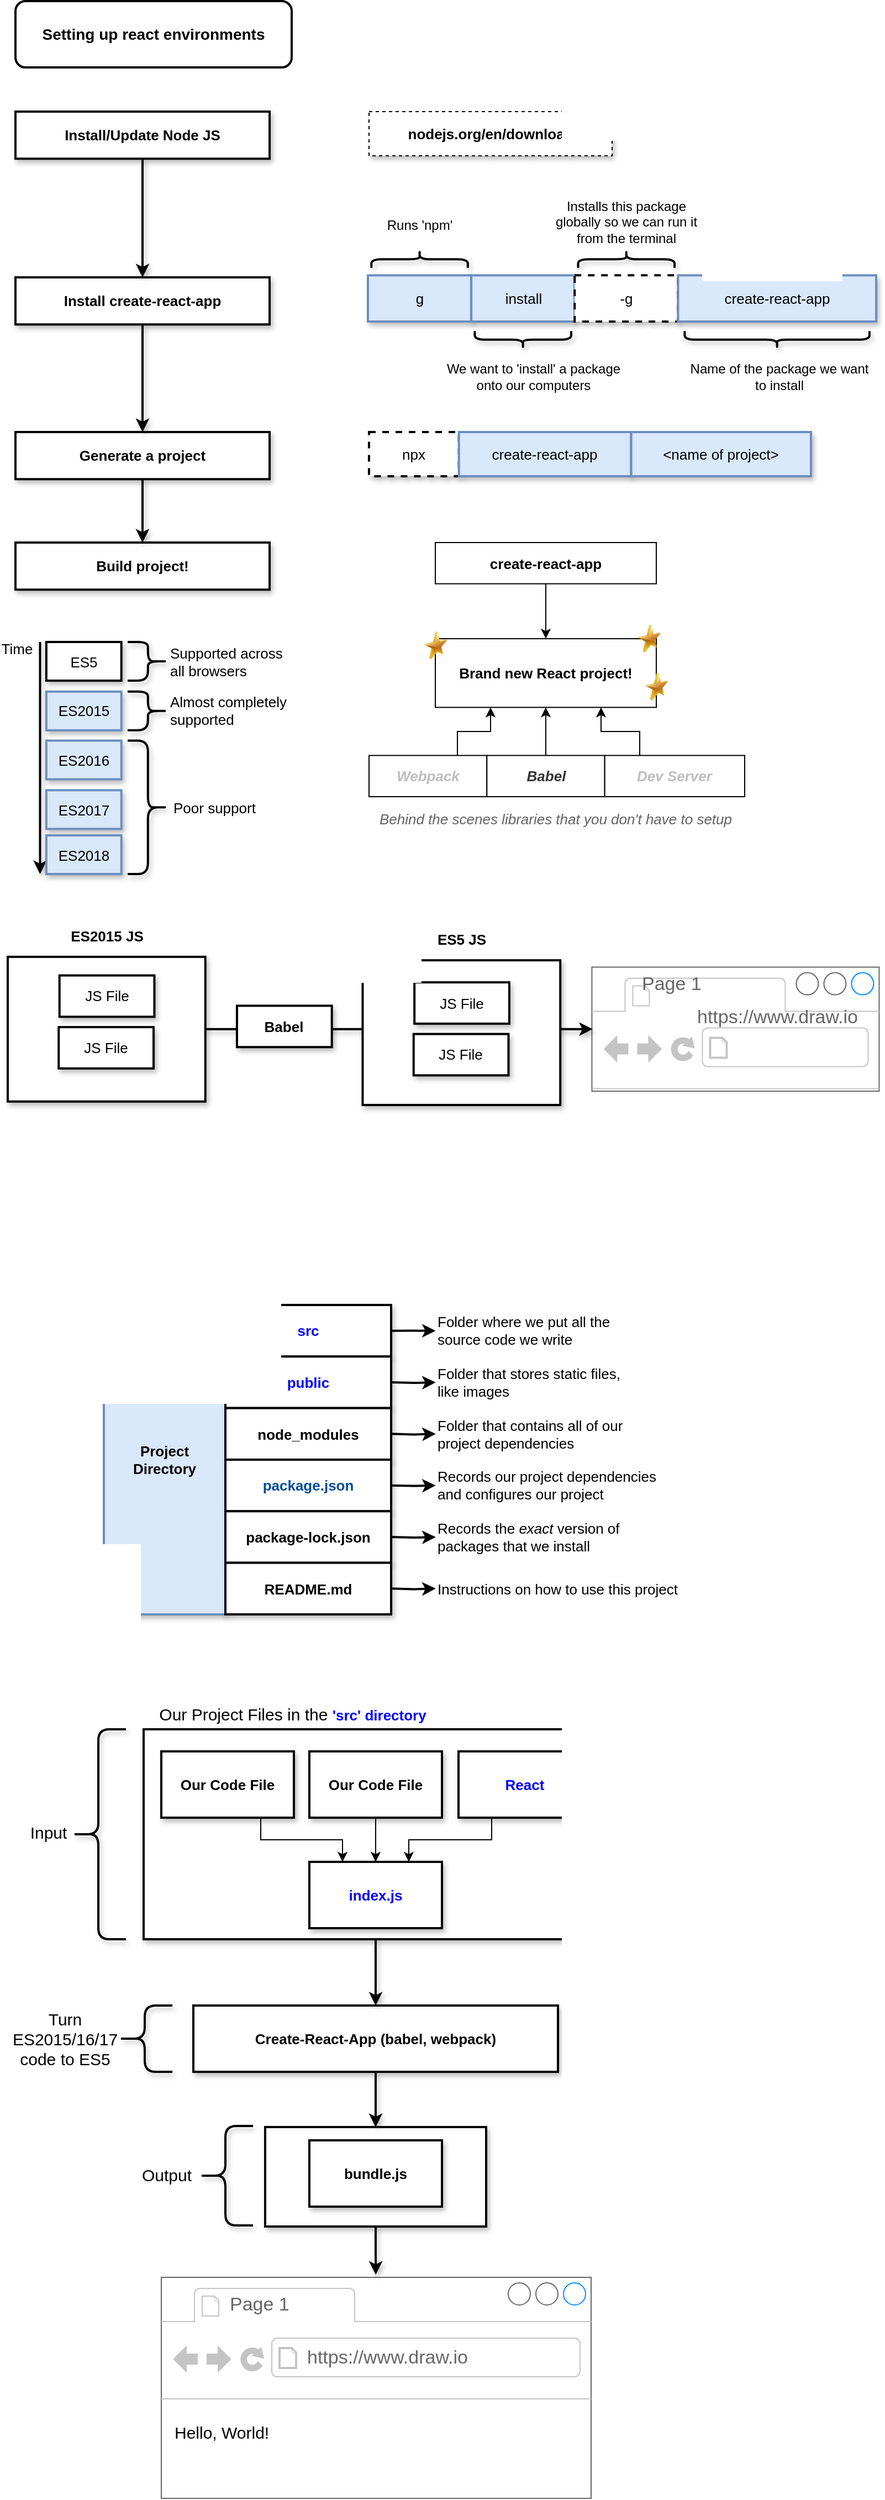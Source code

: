 <mxfile version="12.6.1" type="device"><diagram id="K9d_a1c6Gn36v33WTnXi" name="Page-1"><mxGraphModel dx="1982" dy="846" grid="1" gridSize="10" guides="1" tooltips="1" connect="1" arrows="1" fold="1" page="1" pageScale="1" pageWidth="827" pageHeight="1169" math="0" shadow="0"><root><mxCell id="0"/><mxCell id="1" parent="0"/><mxCell id="kn4ThTvTUVUzfic3FsaT-1" value="&lt;font style=&quot;font-size: 14px&quot;&gt;&lt;b&gt;Setting up react environments&lt;/b&gt;&lt;/font&gt;" style="rounded=1;whiteSpace=wrap;html=1;strokeWidth=2;" vertex="1" parent="1"><mxGeometry x="40" y="20" width="250" height="60" as="geometry"/></mxCell><mxCell id="kn4ThTvTUVUzfic3FsaT-8" value="nodejs.org/en/download" style="rounded=0;whiteSpace=wrap;html=1;shadow=1;glass=0;comic=0;strokeWidth=1;fontSize=13;fontStyle=1;dashed=1;" vertex="1" parent="1"><mxGeometry x="360" y="120" width="220" height="40" as="geometry"/></mxCell><mxCell id="kn4ThTvTUVUzfic3FsaT-31" value="" style="group" vertex="1" connectable="0" parent="1"><mxGeometry x="359" y="130" width="460" height="210" as="geometry"/></mxCell><mxCell id="kn4ThTvTUVUzfic3FsaT-18" value="" style="group" vertex="1" connectable="0" parent="kn4ThTvTUVUzfic3FsaT-31"><mxGeometry y="10" width="460" height="200" as="geometry"/></mxCell><mxCell id="kn4ThTvTUVUzfic3FsaT-19" value="g" style="rounded=0;whiteSpace=wrap;html=1;shadow=1;glass=0;comic=0;strokeWidth=2;fontSize=13;align=center;fillColor=#dae8fc;strokeColor=#6c8ebf;" vertex="1" parent="kn4ThTvTUVUzfic3FsaT-18"><mxGeometry y="128.18" width="93.56" height="41.82" as="geometry"/></mxCell><mxCell id="kn4ThTvTUVUzfic3FsaT-20" value="install" style="rounded=0;whiteSpace=wrap;html=1;shadow=1;glass=0;comic=0;strokeWidth=2;fontSize=13;align=center;fillColor=#dae8fc;strokeColor=#6c8ebf;" vertex="1" parent="kn4ThTvTUVUzfic3FsaT-18"><mxGeometry x="93.56" y="128.18" width="93.56" height="41.82" as="geometry"/></mxCell><mxCell id="kn4ThTvTUVUzfic3FsaT-21" value="-g" style="rounded=0;whiteSpace=wrap;html=1;shadow=1;glass=0;comic=0;strokeWidth=2;fontSize=13;align=center;dashed=1;" vertex="1" parent="kn4ThTvTUVUzfic3FsaT-18"><mxGeometry x="187.12" y="128.18" width="93.56" height="41.82" as="geometry"/></mxCell><mxCell id="kn4ThTvTUVUzfic3FsaT-22" value="create-react-app" style="rounded=0;whiteSpace=wrap;html=1;shadow=1;glass=0;comic=0;strokeWidth=2;fontSize=13;align=center;fillColor=#dae8fc;strokeColor=#6c8ebf;" vertex="1" parent="kn4ThTvTUVUzfic3FsaT-18"><mxGeometry x="280.68" y="128.18" width="179.32" height="41.82" as="geometry"/></mxCell><mxCell id="kn4ThTvTUVUzfic3FsaT-23" value="" style="shape=curlyBracket;whiteSpace=wrap;html=1;rounded=1;shadow=1;glass=0;comic=0;strokeWidth=2;fontSize=26;align=center;rotation=90;" vertex="1" parent="kn4ThTvTUVUzfic3FsaT-18"><mxGeometry x="38.983" y="70" width="15.593" height="87.273" as="geometry"/></mxCell><mxCell id="kn4ThTvTUVUzfic3FsaT-24" value="" style="shape=curlyBracket;whiteSpace=wrap;html=1;rounded=1;shadow=1;glass=0;comic=0;strokeWidth=2;fontSize=26;align=center;rotation=-90;" vertex="1" parent="kn4ThTvTUVUzfic3FsaT-18"><mxGeometry x="132.542" y="142.727" width="15.593" height="87.273" as="geometry"/></mxCell><mxCell id="kn4ThTvTUVUzfic3FsaT-25" value="" style="shape=curlyBracket;whiteSpace=wrap;html=1;rounded=1;shadow=1;glass=0;comic=0;strokeWidth=2;fontSize=26;align=center;rotation=90;" vertex="1" parent="kn4ThTvTUVUzfic3FsaT-18"><mxGeometry x="226.102" y="70" width="15.593" height="87.273" as="geometry"/></mxCell><mxCell id="kn4ThTvTUVUzfic3FsaT-26" value="" style="shape=curlyBracket;whiteSpace=wrap;html=1;rounded=1;shadow=1;glass=0;comic=0;strokeWidth=2;fontSize=26;align=center;rotation=-90;" vertex="1" parent="kn4ThTvTUVUzfic3FsaT-18"><mxGeometry x="362.542" y="102.727" width="15.593" height="167.273" as="geometry"/></mxCell><mxCell id="kn4ThTvTUVUzfic3FsaT-27" value="We want to 'install' a package &lt;br&gt;onto our computers" style="text;html=1;strokeColor=none;fillColor=none;align=center;verticalAlign=middle;whiteSpace=wrap;rounded=0;shadow=1;glass=0;comic=0;fontSize=12;" vertex="1" parent="kn4ThTvTUVUzfic3FsaT-18"><mxGeometry x="50" y="200" width="200" height="40" as="geometry"/></mxCell><mxCell id="kn4ThTvTUVUzfic3FsaT-28" value="Name of the package we want to install" style="text;html=1;strokeColor=none;fillColor=none;align=center;verticalAlign=middle;whiteSpace=wrap;rounded=0;shadow=1;glass=0;comic=0;fontSize=12;" vertex="1" parent="kn4ThTvTUVUzfic3FsaT-18"><mxGeometry x="285" y="200" width="175" height="40" as="geometry"/></mxCell><mxCell id="kn4ThTvTUVUzfic3FsaT-29" value="Installs this package globally so we can run it from the terminal" style="text;html=1;strokeColor=none;fillColor=none;align=center;verticalAlign=middle;whiteSpace=wrap;rounded=0;shadow=1;glass=0;comic=0;fontSize=12;" vertex="1" parent="kn4ThTvTUVUzfic3FsaT-31"><mxGeometry x="158.9" y="70" width="150" height="40" as="geometry"/></mxCell><mxCell id="kn4ThTvTUVUzfic3FsaT-30" value="Runs 'npm'" style="text;html=1;strokeColor=none;fillColor=none;align=center;verticalAlign=middle;whiteSpace=wrap;rounded=0;shadow=1;glass=0;comic=0;fontSize=12;" vertex="1" parent="kn4ThTvTUVUzfic3FsaT-31"><mxGeometry x="6.78" y="72.73" width="80" height="40" as="geometry"/></mxCell><mxCell id="kn4ThTvTUVUzfic3FsaT-10" value="Install/Update Node JS" style="rounded=0;whiteSpace=wrap;html=1;shadow=1;strokeWidth=2;fontSize=13;align=center;fontStyle=1" vertex="1" parent="1"><mxGeometry x="40" y="120" width="230" height="42.632" as="geometry"/></mxCell><mxCell id="kn4ThTvTUVUzfic3FsaT-12" value="Install create-react-app" style="rounded=0;whiteSpace=wrap;html=1;shadow=1;strokeWidth=2;fontSize=13;align=center;fontStyle=1" vertex="1" parent="1"><mxGeometry x="40" y="269.995" width="230" height="42.632" as="geometry"/></mxCell><mxCell id="kn4ThTvTUVUzfic3FsaT-9" style="edgeStyle=orthogonalEdgeStyle;rounded=0;comic=0;html=1;exitX=0.5;exitY=1;entryX=0.5;entryY=0;shadow=1;jettySize=auto;orthogonalLoop=1;strokeWidth=2;fontSize=13;" edge="1" parent="1" source="kn4ThTvTUVUzfic3FsaT-10" target="kn4ThTvTUVUzfic3FsaT-12"><mxGeometry relative="1" as="geometry"/></mxCell><mxCell id="kn4ThTvTUVUzfic3FsaT-14" value="Generate a project" style="rounded=0;whiteSpace=wrap;html=1;shadow=1;strokeWidth=2;fontSize=13;align=center;fontStyle=1" vertex="1" parent="1"><mxGeometry x="40" y="410.001" width="230" height="42.632" as="geometry"/></mxCell><mxCell id="kn4ThTvTUVUzfic3FsaT-11" style="edgeStyle=orthogonalEdgeStyle;rounded=0;comic=0;html=1;exitX=0.5;exitY=1;shadow=1;jettySize=auto;orthogonalLoop=1;strokeWidth=2;fontSize=13;" edge="1" parent="1" source="kn4ThTvTUVUzfic3FsaT-12" target="kn4ThTvTUVUzfic3FsaT-14"><mxGeometry relative="1" as="geometry"/></mxCell><mxCell id="kn4ThTvTUVUzfic3FsaT-15" value="Build project!" style="rounded=0;whiteSpace=wrap;html=1;shadow=1;strokeWidth=2;fontSize=13;align=center;fontStyle=1" vertex="1" parent="1"><mxGeometry x="40" y="509.998" width="230" height="42.632" as="geometry"/></mxCell><mxCell id="kn4ThTvTUVUzfic3FsaT-13" style="edgeStyle=orthogonalEdgeStyle;rounded=0;comic=0;html=1;exitX=0.5;exitY=1;entryX=0.5;entryY=0;shadow=1;jettySize=auto;orthogonalLoop=1;strokeWidth=2;fontSize=13;" edge="1" parent="1" source="kn4ThTvTUVUzfic3FsaT-14" target="kn4ThTvTUVUzfic3FsaT-15"><mxGeometry relative="1" as="geometry"/></mxCell><mxCell id="kn4ThTvTUVUzfic3FsaT-32" value="" style="group" vertex="1" connectable="0" parent="1"><mxGeometry x="360" y="410" width="400" height="40" as="geometry"/></mxCell><mxCell id="kn4ThTvTUVUzfic3FsaT-33" value="npx" style="rounded=0;whiteSpace=wrap;html=1;shadow=1;glass=0;comic=0;strokeWidth=2;fontSize=13;align=center;dashed=1;" vertex="1" parent="kn4ThTvTUVUzfic3FsaT-32"><mxGeometry width="81.356" height="40" as="geometry"/></mxCell><mxCell id="kn4ThTvTUVUzfic3FsaT-34" value="create-react-app" style="rounded=0;whiteSpace=wrap;html=1;shadow=1;glass=0;comic=0;strokeWidth=2;fontSize=13;align=center;fillColor=#dae8fc;strokeColor=#6c8ebf;" vertex="1" parent="kn4ThTvTUVUzfic3FsaT-32"><mxGeometry x="81.356" width="155.932" height="40" as="geometry"/></mxCell><mxCell id="kn4ThTvTUVUzfic3FsaT-35" value="&amp;lt;name of project&amp;gt;" style="rounded=0;whiteSpace=wrap;html=1;shadow=1;glass=0;comic=0;strokeWidth=2;fontSize=13;align=center;fillColor=#dae8fc;strokeColor=#6c8ebf;" vertex="1" parent="kn4ThTvTUVUzfic3FsaT-32"><mxGeometry x="237.288" width="162.712" height="40" as="geometry"/></mxCell><mxCell id="kn4ThTvTUVUzfic3FsaT-53" value="" style="group" vertex="1" connectable="0" parent="1"><mxGeometry x="360" y="510" width="340" height="260" as="geometry"/></mxCell><mxCell id="kn4ThTvTUVUzfic3FsaT-54" value="Behind the scenes libraries that you don't have to setup" style="text;html=1;strokeColor=none;fillColor=none;align=center;verticalAlign=middle;whiteSpace=wrap;fontSize=13;fontColor=#636363;fontStyle=2" vertex="1" parent="kn4ThTvTUVUzfic3FsaT-53"><mxGeometry x="7.5" y="240" width="322" height="20" as="geometry"/></mxCell><mxCell id="kn4ThTvTUVUzfic3FsaT-55" value="" style="group" vertex="1" connectable="0" parent="kn4ThTvTUVUzfic3FsaT-53"><mxGeometry width="340" height="230" as="geometry"/></mxCell><mxCell id="kn4ThTvTUVUzfic3FsaT-56" value="create-react-app" style="rounded=0;whiteSpace=wrap;html=1;fontSize=13;fontColor=#000000;fontStyle=1" vertex="1" parent="kn4ThTvTUVUzfic3FsaT-55"><mxGeometry x="60" width="200.0" height="37.297" as="geometry"/></mxCell><mxCell id="kn4ThTvTUVUzfic3FsaT-57" value="Brand new React project!" style="rounded=0;whiteSpace=wrap;html=1;fontSize=13;fontColor=#000000;fontStyle=1" vertex="1" parent="kn4ThTvTUVUzfic3FsaT-55"><mxGeometry x="60" y="87.027" width="200.0" height="62.162" as="geometry"/></mxCell><mxCell id="kn4ThTvTUVUzfic3FsaT-58" value="" style="edgeStyle=orthogonalEdgeStyle;rounded=0;html=1;jettySize=auto;orthogonalLoop=1;fontSize=33;fontColor=#000000;" edge="1" parent="kn4ThTvTUVUzfic3FsaT-55" source="kn4ThTvTUVUzfic3FsaT-56" target="kn4ThTvTUVUzfic3FsaT-57"><mxGeometry relative="1" as="geometry"/></mxCell><mxCell id="kn4ThTvTUVUzfic3FsaT-59" value="" style="image;html=1;labelBackgroundColor=#ffffff;image=img/lib/clip_art/general/Star_128x128.png;fontSize=33;fontColor=#000000;" vertex="1" parent="kn4ThTvTUVUzfic3FsaT-55"><mxGeometry x="46.667" y="80.811" width="26.667" height="24.865" as="geometry"/></mxCell><mxCell id="kn4ThTvTUVUzfic3FsaT-60" value="" style="image;html=1;labelBackgroundColor=#ffffff;image=img/lib/clip_art/general/Star_128x128.png;fontSize=33;fontColor=#000000;" vertex="1" parent="kn4ThTvTUVUzfic3FsaT-55"><mxGeometry x="240" y="74.595" width="26.667" height="24.865" as="geometry"/></mxCell><mxCell id="kn4ThTvTUVUzfic3FsaT-61" value="" style="image;html=1;labelBackgroundColor=#ffffff;image=img/lib/clip_art/general/Star_128x128.png;fontSize=33;fontColor=#000000;" vertex="1" parent="kn4ThTvTUVUzfic3FsaT-55"><mxGeometry x="246.667" y="118.108" width="26.667" height="24.865" as="geometry"/></mxCell><mxCell id="kn4ThTvTUVUzfic3FsaT-62" style="edgeStyle=orthogonalEdgeStyle;rounded=0;html=1;exitX=0.75;exitY=0;entryX=0.25;entryY=1;jettySize=auto;orthogonalLoop=1;fontSize=33;fontColor=#BDBDBD;" edge="1" parent="kn4ThTvTUVUzfic3FsaT-55" source="kn4ThTvTUVUzfic3FsaT-63" target="kn4ThTvTUVUzfic3FsaT-57"><mxGeometry relative="1" as="geometry"/></mxCell><mxCell id="kn4ThTvTUVUzfic3FsaT-63" value="Webpack" style="rounded=0;whiteSpace=wrap;html=1;fontSize=13;fontColor=#BDBDBD;fontStyle=3" vertex="1" parent="kn4ThTvTUVUzfic3FsaT-55"><mxGeometry y="192.703" width="106.667" height="37.297" as="geometry"/></mxCell><mxCell id="kn4ThTvTUVUzfic3FsaT-64" style="edgeStyle=orthogonalEdgeStyle;rounded=0;html=1;exitX=0.5;exitY=0;entryX=0.5;entryY=1;jettySize=auto;orthogonalLoop=1;fontSize=33;fontColor=#BDBDBD;" edge="1" parent="kn4ThTvTUVUzfic3FsaT-55" source="kn4ThTvTUVUzfic3FsaT-65" target="kn4ThTvTUVUzfic3FsaT-57"><mxGeometry relative="1" as="geometry"/></mxCell><mxCell id="kn4ThTvTUVUzfic3FsaT-65" value="&lt;font color=&quot;#333333&quot;&gt;Babel&lt;/font&gt;" style="rounded=0;whiteSpace=wrap;html=1;fontSize=13;fontColor=#BDBDBD;fontStyle=3" vertex="1" parent="kn4ThTvTUVUzfic3FsaT-55"><mxGeometry x="106.667" y="192.703" width="106.667" height="37.297" as="geometry"/></mxCell><mxCell id="kn4ThTvTUVUzfic3FsaT-66" style="edgeStyle=orthogonalEdgeStyle;rounded=0;html=1;exitX=0.25;exitY=0;entryX=0.75;entryY=1;jettySize=auto;orthogonalLoop=1;fontSize=33;fontColor=#BDBDBD;" edge="1" parent="kn4ThTvTUVUzfic3FsaT-55" source="kn4ThTvTUVUzfic3FsaT-67" target="kn4ThTvTUVUzfic3FsaT-57"><mxGeometry relative="1" as="geometry"/></mxCell><mxCell id="kn4ThTvTUVUzfic3FsaT-67" value="Dev Server" style="rounded=0;whiteSpace=wrap;html=1;fontSize=13;fontColor=#BDBDBD;fontStyle=3" vertex="1" parent="kn4ThTvTUVUzfic3FsaT-55"><mxGeometry x="213.333" y="192.703" width="126.667" height="37.297" as="geometry"/></mxCell><mxCell id="kn4ThTvTUVUzfic3FsaT-68" value="" style="group" vertex="1" connectable="0" parent="1"><mxGeometry x="33" y="860" width="778.713" height="159" as="geometry"/></mxCell><mxCell id="kn4ThTvTUVUzfic3FsaT-69" value="" style="rounded=0;whiteSpace=wrap;html=1;shadow=1;strokeWidth=2;fontSize=13;align=center;" vertex="1" parent="kn4ThTvTUVUzfic3FsaT-68"><mxGeometry y="24.941" width="178.861" height="130.941" as="geometry"/></mxCell><mxCell id="kn4ThTvTUVUzfic3FsaT-70" value="" style="strokeWidth=1;shadow=0;dashed=0;align=center;html=1;shape=mxgraph.mockup.containers.browserWindow;rSize=0;fillColor=#ffffff;strokeColor=#666666;mainText=,;recursiveResize=0;fontSize=33;" vertex="1" parent="kn4ThTvTUVUzfic3FsaT-68"><mxGeometry x="528.713" y="34.294" width="250" height="112.235" as="geometry"/></mxCell><mxCell id="kn4ThTvTUVUzfic3FsaT-71" value="Page 1" style="strokeWidth=1;shadow=0;dashed=0;align=center;html=1;shape=mxgraph.mockup.containers.anchor;fontSize=17;fontColor=#666666;align=left;" vertex="1" parent="kn4ThTvTUVUzfic3FsaT-70"><mxGeometry x="42.927" y="7.482" width="78.699" height="16.212" as="geometry"/></mxCell><mxCell id="kn4ThTvTUVUzfic3FsaT-72" value="https://www.draw.io" style="strokeWidth=1;shadow=0;dashed=0;align=center;html=1;shape=mxgraph.mockup.containers.anchor;rSize=0;fontSize=17;fontColor=#666666;align=left;" vertex="1" parent="kn4ThTvTUVUzfic3FsaT-70"><mxGeometry x="93.01" y="37.41" width="156.99" height="16.21" as="geometry"/></mxCell><mxCell id="kn4ThTvTUVUzfic3FsaT-73" style="edgeStyle=orthogonalEdgeStyle;rounded=0;comic=0;html=1;exitX=1;exitY=0.5;entryX=0.003;entryY=0.5;entryPerimeter=0;shadow=1;jettySize=auto;orthogonalLoop=1;strokeWidth=2;fontSize=33;" edge="1" parent="kn4ThTvTUVUzfic3FsaT-68" source="kn4ThTvTUVUzfic3FsaT-69" target="kn4ThTvTUVUzfic3FsaT-70"><mxGeometry relative="1" as="geometry"/></mxCell><mxCell id="kn4ThTvTUVUzfic3FsaT-74" value="ES2015 JS" style="text;html=1;strokeColor=none;fillColor=none;align=center;verticalAlign=middle;whiteSpace=wrap;shadow=1;fontSize=13;fontStyle=1" vertex="1" parent="kn4ThTvTUVUzfic3FsaT-68"><mxGeometry x="3.577" width="171.706" height="12.471" as="geometry"/></mxCell><mxCell id="kn4ThTvTUVUzfic3FsaT-75" value="Babel" style="rounded=0;whiteSpace=wrap;html=1;shadow=1;strokeWidth=2;fontSize=13;fontColor=#000000;align=center;fontStyle=1" vertex="1" parent="kn4ThTvTUVUzfic3FsaT-68"><mxGeometry x="207.479" y="69.212" width="85.853" height="37.412" as="geometry"/></mxCell><mxCell id="kn4ThTvTUVUzfic3FsaT-76" value="" style="rounded=0;whiteSpace=wrap;html=1;shadow=1;strokeWidth=2;fontSize=13;align=center;" vertex="1" parent="kn4ThTvTUVUzfic3FsaT-68"><mxGeometry x="321.234" y="28.059" width="178.861" height="130.941" as="geometry"/></mxCell><mxCell id="kn4ThTvTUVUzfic3FsaT-77" value="ES5 JS" style="text;html=1;strokeColor=none;fillColor=none;align=center;verticalAlign=middle;whiteSpace=wrap;shadow=1;fontSize=13;fontStyle=1" vertex="1" parent="kn4ThTvTUVUzfic3FsaT-68"><mxGeometry x="324.811" y="3.118" width="171.706" height="12.471" as="geometry"/></mxCell><mxCell id="kn4ThTvTUVUzfic3FsaT-78" value="JS File" style="rounded=0;whiteSpace=wrap;html=1;shadow=1;strokeWidth=2;fontSize=13;align=center;" vertex="1" parent="kn4ThTvTUVUzfic3FsaT-68"><mxGeometry x="46.862" y="41.776" width="85.853" height="37.412" as="geometry"/></mxCell><mxCell id="kn4ThTvTUVUzfic3FsaT-79" value="JS File" style="rounded=0;whiteSpace=wrap;html=1;shadow=1;strokeWidth=2;fontSize=13;align=center;" vertex="1" parent="kn4ThTvTUVUzfic3FsaT-68"><mxGeometry x="46.146" y="88.541" width="85.853" height="37.412" as="geometry"/></mxCell><mxCell id="kn4ThTvTUVUzfic3FsaT-80" value="JS File" style="rounded=0;whiteSpace=wrap;html=1;shadow=1;strokeWidth=2;fontSize=13;align=center;" vertex="1" parent="kn4ThTvTUVUzfic3FsaT-68"><mxGeometry x="368.096" y="48.012" width="85.853" height="37.412" as="geometry"/></mxCell><mxCell id="kn4ThTvTUVUzfic3FsaT-81" value="JS File" style="rounded=0;whiteSpace=wrap;html=1;shadow=1;strokeWidth=2;fontSize=13;align=center;" vertex="1" parent="kn4ThTvTUVUzfic3FsaT-68"><mxGeometry x="367.38" y="94.776" width="85.853" height="37.412" as="geometry"/></mxCell><mxCell id="kn4ThTvTUVUzfic3FsaT-98" value="" style="group" vertex="1" connectable="0" parent="1"><mxGeometry x="30" y="600" width="270" height="210" as="geometry"/></mxCell><mxCell id="kn4ThTvTUVUzfic3FsaT-99" value="" style="endArrow=classic;html=1;shadow=1;strokeWidth=2;fontSize=13;" edge="1" parent="kn4ThTvTUVUzfic3FsaT-98"><mxGeometry width="50" height="50" relative="1" as="geometry"><mxPoint x="32.264" as="sourcePoint"/><mxPoint x="32.264" y="210" as="targetPoint"/></mxGeometry></mxCell><mxCell id="kn4ThTvTUVUzfic3FsaT-100" value="ES5" style="rounded=0;whiteSpace=wrap;html=1;shadow=1;strokeWidth=2;fontSize=13;align=center;" vertex="1" parent="kn4ThTvTUVUzfic3FsaT-98"><mxGeometry x="37.925" width="67.925" height="35.0" as="geometry"/></mxCell><mxCell id="kn4ThTvTUVUzfic3FsaT-101" value="Time" style="text;html=1;strokeColor=none;fillColor=none;align=center;verticalAlign=middle;whiteSpace=wrap;shadow=1;fontSize=13;" vertex="1" parent="kn4ThTvTUVUzfic3FsaT-98"><mxGeometry width="22.642" height="11.667" as="geometry"/></mxCell><mxCell id="kn4ThTvTUVUzfic3FsaT-102" value="ES2015" style="rounded=0;whiteSpace=wrap;html=1;shadow=1;strokeWidth=2;fontSize=13;align=center;fillColor=#dae8fc;strokeColor=#6c8ebf;" vertex="1" parent="kn4ThTvTUVUzfic3FsaT-98"><mxGeometry x="37.925" y="44.917" width="67.925" height="35.0" as="geometry"/></mxCell><mxCell id="kn4ThTvTUVUzfic3FsaT-103" value="ES2016" style="rounded=0;whiteSpace=wrap;html=1;shadow=1;strokeWidth=2;fontSize=13;align=center;fillColor=#dae8fc;strokeColor=#6c8ebf;" vertex="1" parent="kn4ThTvTUVUzfic3FsaT-98"><mxGeometry x="37.925" y="89.25" width="67.925" height="35.0" as="geometry"/></mxCell><mxCell id="kn4ThTvTUVUzfic3FsaT-104" value="ES2017" style="rounded=0;whiteSpace=wrap;html=1;shadow=1;strokeWidth=2;fontSize=13;align=center;fillColor=#dae8fc;strokeColor=#6c8ebf;" vertex="1" parent="kn4ThTvTUVUzfic3FsaT-98"><mxGeometry x="37.925" y="134.167" width="67.925" height="35.0" as="geometry"/></mxCell><mxCell id="kn4ThTvTUVUzfic3FsaT-105" value="" style="shape=curlyBracket;whiteSpace=wrap;html=1;rounded=1;shadow=1;strokeWidth=2;fontSize=13;align=center;rotation=0;direction=west;" vertex="1" parent="kn4ThTvTUVUzfic3FsaT-98"><mxGeometry x="111.509" width="36.792" height="35.0" as="geometry"/></mxCell><mxCell id="kn4ThTvTUVUzfic3FsaT-106" value="Supported across all browsers" style="text;html=1;strokeColor=none;fillColor=none;align=left;verticalAlign=middle;whiteSpace=wrap;shadow=1;fontSize=13;" vertex="1" parent="kn4ThTvTUVUzfic3FsaT-98"><mxGeometry x="148.302" y="11.667" width="118.868" height="11.667" as="geometry"/></mxCell><mxCell id="kn4ThTvTUVUzfic3FsaT-107" value="" style="shape=curlyBracket;whiteSpace=wrap;html=1;rounded=1;shadow=1;strokeWidth=2;fontSize=13;align=center;rotation=0;direction=west;" vertex="1" parent="kn4ThTvTUVUzfic3FsaT-98"><mxGeometry x="111.509" y="44.917" width="36.792" height="35.0" as="geometry"/></mxCell><mxCell id="kn4ThTvTUVUzfic3FsaT-108" value="Almost completely supported" style="text;html=1;strokeColor=none;fillColor=none;align=left;verticalAlign=middle;whiteSpace=wrap;shadow=1;fontSize=13;" vertex="1" parent="kn4ThTvTUVUzfic3FsaT-98"><mxGeometry x="148.302" y="56.583" width="118.868" height="11.667" as="geometry"/></mxCell><mxCell id="kn4ThTvTUVUzfic3FsaT-109" value="" style="shape=curlyBracket;whiteSpace=wrap;html=1;rounded=1;shadow=1;strokeWidth=2;fontSize=13;align=center;rotation=0;direction=west;" vertex="1" parent="kn4ThTvTUVUzfic3FsaT-98"><mxGeometry x="111.509" y="89.25" width="36.792" height="120.75" as="geometry"/></mxCell><mxCell id="kn4ThTvTUVUzfic3FsaT-110" value="Poor support" style="text;html=1;strokeColor=none;fillColor=none;align=left;verticalAlign=middle;whiteSpace=wrap;shadow=1;fontSize=13;" vertex="1" parent="kn4ThTvTUVUzfic3FsaT-98"><mxGeometry x="151.132" y="143.792" width="118.868" height="11.667" as="geometry"/></mxCell><mxCell id="kn4ThTvTUVUzfic3FsaT-111" value="ES2018" style="rounded=0;whiteSpace=wrap;html=1;shadow=1;strokeWidth=2;fontSize=13;align=center;fillColor=#dae8fc;strokeColor=#6c8ebf;" vertex="1" parent="kn4ThTvTUVUzfic3FsaT-98"><mxGeometry x="37.925" y="175.0" width="67.925" height="35.0" as="geometry"/></mxCell><mxCell id="kn4ThTvTUVUzfic3FsaT-112" value="" style="group" vertex="1" connectable="0" parent="1"><mxGeometry x="50" y="1560" width="526" height="720" as="geometry"/></mxCell><mxCell id="kn4ThTvTUVUzfic3FsaT-113" value="" style="rounded=0;whiteSpace=wrap;html=1;shadow=1;strokeWidth=2;fontSize=15;align=center;" vertex="1" parent="kn4ThTvTUVUzfic3FsaT-112"><mxGeometry x="216" y="384" width="200" height="90" as="geometry"/></mxCell><mxCell id="kn4ThTvTUVUzfic3FsaT-114" value="" style="rounded=0;whiteSpace=wrap;html=1;shadow=1;strokeWidth=2;fontSize=15;align=center;" vertex="1" parent="kn4ThTvTUVUzfic3FsaT-112"><mxGeometry x="106" y="24" width="420" height="190" as="geometry"/></mxCell><mxCell id="kn4ThTvTUVUzfic3FsaT-115" value="Our Code File" style="rounded=0;whiteSpace=wrap;html=1;shadow=1;strokeWidth=2;fontSize=13;align=center;fontStyle=1" vertex="1" parent="kn4ThTvTUVUzfic3FsaT-112"><mxGeometry x="122" y="44" width="120" height="60" as="geometry"/></mxCell><mxCell id="kn4ThTvTUVUzfic3FsaT-116" value="&lt;font color=&quot;#0000ff&quot;&gt;index.js&lt;/font&gt;" style="rounded=0;whiteSpace=wrap;html=1;shadow=1;strokeWidth=2;fontSize=13;align=center;fontStyle=1" vertex="1" parent="kn4ThTvTUVUzfic3FsaT-112"><mxGeometry x="256" y="144" width="120" height="60" as="geometry"/></mxCell><mxCell id="kn4ThTvTUVUzfic3FsaT-117" style="edgeStyle=orthogonalEdgeStyle;rounded=0;html=1;exitX=0.75;exitY=1;entryX=0.25;entryY=0;jettySize=auto;orthogonalLoop=1;fontSize=23;fontColor=#636363;" edge="1" parent="kn4ThTvTUVUzfic3FsaT-112" source="kn4ThTvTUVUzfic3FsaT-115" target="kn4ThTvTUVUzfic3FsaT-116"><mxGeometry relative="1" as="geometry"/></mxCell><mxCell id="kn4ThTvTUVUzfic3FsaT-118" style="edgeStyle=orthogonalEdgeStyle;rounded=0;html=1;exitX=0.25;exitY=1;entryX=0.75;entryY=0;jettySize=auto;orthogonalLoop=1;fontSize=23;fontColor=#636363;" edge="1" parent="kn4ThTvTUVUzfic3FsaT-112" source="kn4ThTvTUVUzfic3FsaT-119" target="kn4ThTvTUVUzfic3FsaT-116"><mxGeometry relative="1" as="geometry"/></mxCell><mxCell id="kn4ThTvTUVUzfic3FsaT-119" value="&lt;font color=&quot;#0000ff&quot;&gt;React&lt;/font&gt;" style="rounded=0;whiteSpace=wrap;html=1;shadow=1;strokeWidth=2;fontSize=13;align=center;fontStyle=1" vertex="1" parent="kn4ThTvTUVUzfic3FsaT-112"><mxGeometry x="391" y="44" width="120" height="60" as="geometry"/></mxCell><mxCell id="kn4ThTvTUVUzfic3FsaT-120" style="edgeStyle=orthogonalEdgeStyle;rounded=0;comic=0;html=1;exitX=0.5;exitY=1;entryX=0.5;entryY=0;shadow=1;jettySize=auto;orthogonalLoop=1;strokeWidth=2;fontSize=15;" edge="1" parent="kn4ThTvTUVUzfic3FsaT-112" source="kn4ThTvTUVUzfic3FsaT-121" target="kn4ThTvTUVUzfic3FsaT-113"><mxGeometry relative="1" as="geometry"/></mxCell><mxCell id="kn4ThTvTUVUzfic3FsaT-121" value="Create-React-App (babel, webpack)" style="rounded=0;whiteSpace=wrap;html=1;shadow=1;strokeWidth=2;fontSize=13;align=center;fontStyle=1" vertex="1" parent="kn4ThTvTUVUzfic3FsaT-112"><mxGeometry x="151" y="274" width="330" height="60" as="geometry"/></mxCell><mxCell id="kn4ThTvTUVUzfic3FsaT-122" style="edgeStyle=orthogonalEdgeStyle;rounded=0;comic=0;html=1;exitX=0.5;exitY=1;entryX=0.5;entryY=0;shadow=1;jettySize=auto;orthogonalLoop=1;strokeWidth=2;fontSize=15;" edge="1" parent="kn4ThTvTUVUzfic3FsaT-112" source="kn4ThTvTUVUzfic3FsaT-114" target="kn4ThTvTUVUzfic3FsaT-121"><mxGeometry relative="1" as="geometry"/></mxCell><mxCell id="kn4ThTvTUVUzfic3FsaT-123" style="edgeStyle=orthogonalEdgeStyle;rounded=0;html=1;exitX=0.5;exitY=1;jettySize=auto;orthogonalLoop=1;fontSize=23;fontColor=#636363;" edge="1" parent="kn4ThTvTUVUzfic3FsaT-112" source="kn4ThTvTUVUzfic3FsaT-124" target="kn4ThTvTUVUzfic3FsaT-116"><mxGeometry relative="1" as="geometry"/></mxCell><mxCell id="kn4ThTvTUVUzfic3FsaT-124" value="Our Code File" style="rounded=0;whiteSpace=wrap;html=1;shadow=1;strokeWidth=2;fontSize=13;align=center;fontStyle=1" vertex="1" parent="kn4ThTvTUVUzfic3FsaT-112"><mxGeometry x="256" y="44" width="120" height="60" as="geometry"/></mxCell><mxCell id="kn4ThTvTUVUzfic3FsaT-125" value="" style="strokeWidth=1;shadow=0;dashed=0;align=center;html=1;shape=mxgraph.mockup.containers.browserWindow;rSize=0;fillColor=#ffffff;strokeColor=#666666;mainText=,;recursiveResize=0;fontSize=15;" vertex="1" parent="kn4ThTvTUVUzfic3FsaT-112"><mxGeometry x="122" y="520" width="389" height="200" as="geometry"/></mxCell><mxCell id="kn4ThTvTUVUzfic3FsaT-126" value="Page 1" style="strokeWidth=1;shadow=0;dashed=0;align=center;html=1;shape=mxgraph.mockup.containers.anchor;fontSize=17;fontColor=#666666;align=left;" vertex="1" parent="kn4ThTvTUVUzfic3FsaT-125"><mxGeometry x="60" y="12" width="110" height="26" as="geometry"/></mxCell><mxCell id="kn4ThTvTUVUzfic3FsaT-127" value="https://www.draw.io" style="strokeWidth=1;shadow=0;dashed=0;align=center;html=1;shape=mxgraph.mockup.containers.anchor;rSize=0;fontSize=17;fontColor=#666666;align=left;" vertex="1" parent="kn4ThTvTUVUzfic3FsaT-125"><mxGeometry x="130" y="60" width="250" height="26" as="geometry"/></mxCell><mxCell id="kn4ThTvTUVUzfic3FsaT-128" value="&lt;font style=&quot;font-size: 15px&quot;&gt;Hello, World!&lt;/font&gt;" style="text;html=1;strokeColor=none;fillColor=none;align=left;verticalAlign=middle;whiteSpace=wrap;shadow=1;fontSize=33;" vertex="1" parent="kn4ThTvTUVUzfic3FsaT-125"><mxGeometry x="10" y="124" width="200" height="20" as="geometry"/></mxCell><mxCell id="kn4ThTvTUVUzfic3FsaT-129" style="edgeStyle=orthogonalEdgeStyle;rounded=0;comic=0;html=1;exitX=0.5;exitY=1;entryX=0.499;entryY=-0.012;entryPerimeter=0;shadow=1;jettySize=auto;orthogonalLoop=1;strokeWidth=2;fontSize=15;" edge="1" parent="kn4ThTvTUVUzfic3FsaT-112" source="kn4ThTvTUVUzfic3FsaT-113" target="kn4ThTvTUVUzfic3FsaT-125"><mxGeometry relative="1" as="geometry"/></mxCell><mxCell id="kn4ThTvTUVUzfic3FsaT-130" value="Our Project Files in the &lt;b&gt;&lt;font color=&quot;#0000ff&quot; style=&quot;font-size: 13px&quot;&gt;'src' directory&lt;/font&gt;&lt;/b&gt;" style="text;html=1;strokeColor=none;fillColor=none;align=center;verticalAlign=middle;whiteSpace=wrap;shadow=1;fontSize=15;" vertex="1" parent="kn4ThTvTUVUzfic3FsaT-112"><mxGeometry x="111" width="260" height="20" as="geometry"/></mxCell><mxCell id="kn4ThTvTUVUzfic3FsaT-131" value="bundle.js" style="rounded=0;whiteSpace=wrap;html=1;shadow=1;strokeWidth=2;fontSize=13;align=center;fontStyle=1" vertex="1" parent="kn4ThTvTUVUzfic3FsaT-112"><mxGeometry x="256" y="396" width="120" height="60" as="geometry"/></mxCell><mxCell id="kn4ThTvTUVUzfic3FsaT-132" value="" style="shape=curlyBracket;whiteSpace=wrap;html=1;rounded=1;shadow=1;strokeWidth=2;fontSize=15;align=center;" vertex="1" parent="kn4ThTvTUVUzfic3FsaT-112"><mxGeometry x="40" y="24" width="50" height="190" as="geometry"/></mxCell><mxCell id="kn4ThTvTUVUzfic3FsaT-133" value="Input" style="text;html=1;strokeColor=none;fillColor=none;align=center;verticalAlign=middle;whiteSpace=wrap;shadow=1;fontSize=15;" vertex="1" parent="kn4ThTvTUVUzfic3FsaT-112"><mxGeometry y="107" width="40" height="20" as="geometry"/></mxCell><mxCell id="kn4ThTvTUVUzfic3FsaT-134" value="" style="shape=curlyBracket;whiteSpace=wrap;html=1;rounded=1;shadow=1;strokeWidth=2;fontSize=15;align=center;" vertex="1" parent="kn4ThTvTUVUzfic3FsaT-112"><mxGeometry x="82" y="274" width="50" height="60" as="geometry"/></mxCell><mxCell id="kn4ThTvTUVUzfic3FsaT-135" value="Turn ES2015/16/17 code to ES5" style="text;html=1;strokeColor=none;fillColor=none;align=center;verticalAlign=middle;whiteSpace=wrap;shadow=1;fontSize=15;" vertex="1" parent="kn4ThTvTUVUzfic3FsaT-112"><mxGeometry x="15" y="294" width="40" height="20" as="geometry"/></mxCell><mxCell id="kn4ThTvTUVUzfic3FsaT-136" value="" style="shape=curlyBracket;whiteSpace=wrap;html=1;rounded=1;shadow=1;strokeWidth=2;fontSize=15;align=center;" vertex="1" parent="kn4ThTvTUVUzfic3FsaT-112"><mxGeometry x="155" y="383" width="50" height="90" as="geometry"/></mxCell><mxCell id="kn4ThTvTUVUzfic3FsaT-137" value="Output" style="text;html=1;strokeColor=none;fillColor=none;align=center;verticalAlign=middle;whiteSpace=wrap;shadow=1;fontSize=15;" vertex="1" parent="kn4ThTvTUVUzfic3FsaT-112"><mxGeometry x="107" y="417" width="40" height="20" as="geometry"/></mxCell><mxCell id="kn4ThTvTUVUzfic3FsaT-138" value="" style="group" vertex="1" connectable="0" parent="1"><mxGeometry x="120" y="1200" width="520" height="280" as="geometry"/></mxCell><mxCell id="kn4ThTvTUVUzfic3FsaT-139" style="edgeStyle=orthogonalEdgeStyle;rounded=0;html=1;exitX=1;exitY=0.5;jettySize=auto;orthogonalLoop=1;strokeWidth=2;fontSize=18;" edge="1" parent="kn4ThTvTUVUzfic3FsaT-138" source="kn4ThTvTUVUzfic3FsaT-140"><mxGeometry relative="1" as="geometry"><mxPoint x="300.333" y="23.333" as="targetPoint"/></mxGeometry></mxCell><mxCell id="kn4ThTvTUVUzfic3FsaT-140" value="&lt;font color=&quot;#0000ff&quot;&gt;src&lt;/font&gt;" style="rounded=0;whiteSpace=wrap;html=1;shadow=1;glass=0;comic=0;strokeWidth=2;fontSize=13;align=center;fontStyle=1" vertex="1" parent="kn4ThTvTUVUzfic3FsaT-138"><mxGeometry x="110" width="150" height="46.667" as="geometry"/></mxCell><mxCell id="kn4ThTvTUVUzfic3FsaT-141" value="Project &lt;br&gt;Directory" style="rounded=0;whiteSpace=wrap;html=1;shadow=1;glass=0;comic=0;strokeWidth=2;fontSize=13;align=center;fontStyle=1;fillColor=#dae8fc;strokeColor=#6c8ebf;" vertex="1" parent="kn4ThTvTUVUzfic3FsaT-138"><mxGeometry width="110" height="280" as="geometry"/></mxCell><mxCell id="kn4ThTvTUVUzfic3FsaT-142" value="&lt;font color=&quot;#0000ff&quot;&gt;public&lt;/font&gt;" style="rounded=0;whiteSpace=wrap;html=1;shadow=1;glass=0;comic=0;strokeWidth=2;fontSize=13;align=center;fontStyle=1" vertex="1" parent="kn4ThTvTUVUzfic3FsaT-138"><mxGeometry x="110" y="46.667" width="150" height="46.667" as="geometry"/></mxCell><mxCell id="kn4ThTvTUVUzfic3FsaT-143" value="node_modules" style="rounded=0;whiteSpace=wrap;html=1;shadow=1;glass=0;comic=0;strokeWidth=2;fontSize=13;align=center;fontStyle=1" vertex="1" parent="kn4ThTvTUVUzfic3FsaT-138"><mxGeometry x="110" y="93.333" width="150" height="46.667" as="geometry"/></mxCell><mxCell id="kn4ThTvTUVUzfic3FsaT-144" value="&lt;font color=&quot;#004c99&quot;&gt;package.json&lt;/font&gt;" style="rounded=0;whiteSpace=wrap;html=1;shadow=1;glass=0;comic=0;strokeWidth=2;fontSize=13;align=center;fontStyle=1" vertex="1" parent="kn4ThTvTUVUzfic3FsaT-138"><mxGeometry x="110" y="140" width="150" height="46.667" as="geometry"/></mxCell><mxCell id="kn4ThTvTUVUzfic3FsaT-145" value="package-lock.json" style="rounded=0;whiteSpace=wrap;html=1;shadow=1;glass=0;comic=0;strokeWidth=2;fontSize=13;align=center;fontStyle=1" vertex="1" parent="kn4ThTvTUVUzfic3FsaT-138"><mxGeometry x="110" y="186.667" width="150" height="46.667" as="geometry"/></mxCell><mxCell id="kn4ThTvTUVUzfic3FsaT-146" value="README.md" style="rounded=0;whiteSpace=wrap;html=1;shadow=1;glass=0;comic=0;strokeWidth=2;fontSize=13;align=center;fontStyle=1" vertex="1" parent="kn4ThTvTUVUzfic3FsaT-138"><mxGeometry x="110" y="233.333" width="150" height="46.667" as="geometry"/></mxCell><mxCell id="kn4ThTvTUVUzfic3FsaT-147" value="Folder where we put all the source code we write" style="text;html=1;strokeColor=none;fillColor=none;align=left;verticalAlign=middle;whiteSpace=wrap;rounded=0;shadow=1;glass=0;comic=0;fontSize=13;" vertex="1" parent="kn4ThTvTUVUzfic3FsaT-138"><mxGeometry x="300" y="7.778" width="190" height="31.111" as="geometry"/></mxCell><mxCell id="kn4ThTvTUVUzfic3FsaT-148" style="edgeStyle=orthogonalEdgeStyle;rounded=0;html=1;exitX=1;exitY=0.5;jettySize=auto;orthogonalLoop=1;strokeWidth=2;fontSize=18;" edge="1" parent="kn4ThTvTUVUzfic3FsaT-138"><mxGeometry relative="1" as="geometry"><mxPoint x="300.333" y="70" as="targetPoint"/><mxPoint x="260" y="70" as="sourcePoint"/></mxGeometry></mxCell><mxCell id="kn4ThTvTUVUzfic3FsaT-149" value="Folder that stores static files, like images" style="text;html=1;strokeColor=none;fillColor=none;align=left;verticalAlign=middle;whiteSpace=wrap;rounded=0;shadow=1;glass=0;comic=0;fontSize=13;" vertex="1" parent="kn4ThTvTUVUzfic3FsaT-138"><mxGeometry x="300" y="54.444" width="190" height="31.111" as="geometry"/></mxCell><mxCell id="kn4ThTvTUVUzfic3FsaT-150" style="edgeStyle=orthogonalEdgeStyle;rounded=0;html=1;exitX=1;exitY=0.5;jettySize=auto;orthogonalLoop=1;strokeWidth=2;fontSize=18;" edge="1" parent="kn4ThTvTUVUzfic3FsaT-138"><mxGeometry relative="1" as="geometry"><mxPoint x="300.333" y="116.667" as="targetPoint"/><mxPoint x="260" y="116.667" as="sourcePoint"/></mxGeometry></mxCell><mxCell id="kn4ThTvTUVUzfic3FsaT-151" value="Folder that contains all of our project dependencies" style="text;html=1;strokeColor=none;fillColor=none;align=left;verticalAlign=middle;whiteSpace=wrap;rounded=0;shadow=1;glass=0;comic=0;fontSize=13;" vertex="1" parent="kn4ThTvTUVUzfic3FsaT-138"><mxGeometry x="300" y="101.111" width="190" height="31.111" as="geometry"/></mxCell><mxCell id="kn4ThTvTUVUzfic3FsaT-152" style="edgeStyle=orthogonalEdgeStyle;rounded=0;html=1;exitX=1;exitY=0.5;jettySize=auto;orthogonalLoop=1;strokeWidth=2;fontSize=18;" edge="1" parent="kn4ThTvTUVUzfic3FsaT-138"><mxGeometry relative="1" as="geometry"><mxPoint x="300.333" y="163.333" as="targetPoint"/><mxPoint x="260" y="163.333" as="sourcePoint"/></mxGeometry></mxCell><mxCell id="kn4ThTvTUVUzfic3FsaT-153" value="Records our project dependencies and configures our project" style="text;html=1;strokeColor=none;fillColor=none;align=left;verticalAlign=middle;whiteSpace=wrap;rounded=0;shadow=1;glass=0;comic=0;fontSize=13;" vertex="1" parent="kn4ThTvTUVUzfic3FsaT-138"><mxGeometry x="300" y="147.778" width="220" height="31.111" as="geometry"/></mxCell><mxCell id="kn4ThTvTUVUzfic3FsaT-154" style="edgeStyle=orthogonalEdgeStyle;rounded=0;html=1;exitX=1;exitY=0.5;jettySize=auto;orthogonalLoop=1;strokeWidth=2;fontSize=18;" edge="1" parent="kn4ThTvTUVUzfic3FsaT-138"><mxGeometry relative="1" as="geometry"><mxPoint x="300.333" y="210" as="targetPoint"/><mxPoint x="260" y="210" as="sourcePoint"/></mxGeometry></mxCell><mxCell id="kn4ThTvTUVUzfic3FsaT-155" value="Records the &lt;i style=&quot;font-size: 13px;&quot;&gt;exact&lt;/i&gt;&amp;nbsp;version of packages that we install" style="text;html=1;strokeColor=none;fillColor=none;align=left;verticalAlign=middle;whiteSpace=wrap;rounded=0;shadow=1;glass=0;comic=0;fontSize=13;" vertex="1" parent="kn4ThTvTUVUzfic3FsaT-138"><mxGeometry x="300" y="194.444" width="220" height="31.111" as="geometry"/></mxCell><mxCell id="kn4ThTvTUVUzfic3FsaT-156" style="edgeStyle=orthogonalEdgeStyle;rounded=0;html=1;exitX=1;exitY=0.5;jettySize=auto;orthogonalLoop=1;strokeWidth=2;fontSize=18;" edge="1" parent="kn4ThTvTUVUzfic3FsaT-138"><mxGeometry relative="1" as="geometry"><mxPoint x="300.333" y="256.667" as="targetPoint"/><mxPoint x="260" y="256.667" as="sourcePoint"/></mxGeometry></mxCell><mxCell id="kn4ThTvTUVUzfic3FsaT-157" value="Instructions on how to use this project" style="text;html=1;strokeColor=none;fillColor=none;align=left;verticalAlign=middle;whiteSpace=wrap;rounded=0;shadow=1;glass=0;comic=0;fontSize=13;" vertex="1" parent="kn4ThTvTUVUzfic3FsaT-138"><mxGeometry x="300" y="241.111" width="220" height="31.111" as="geometry"/></mxCell></root></mxGraphModel></diagram></mxfile>